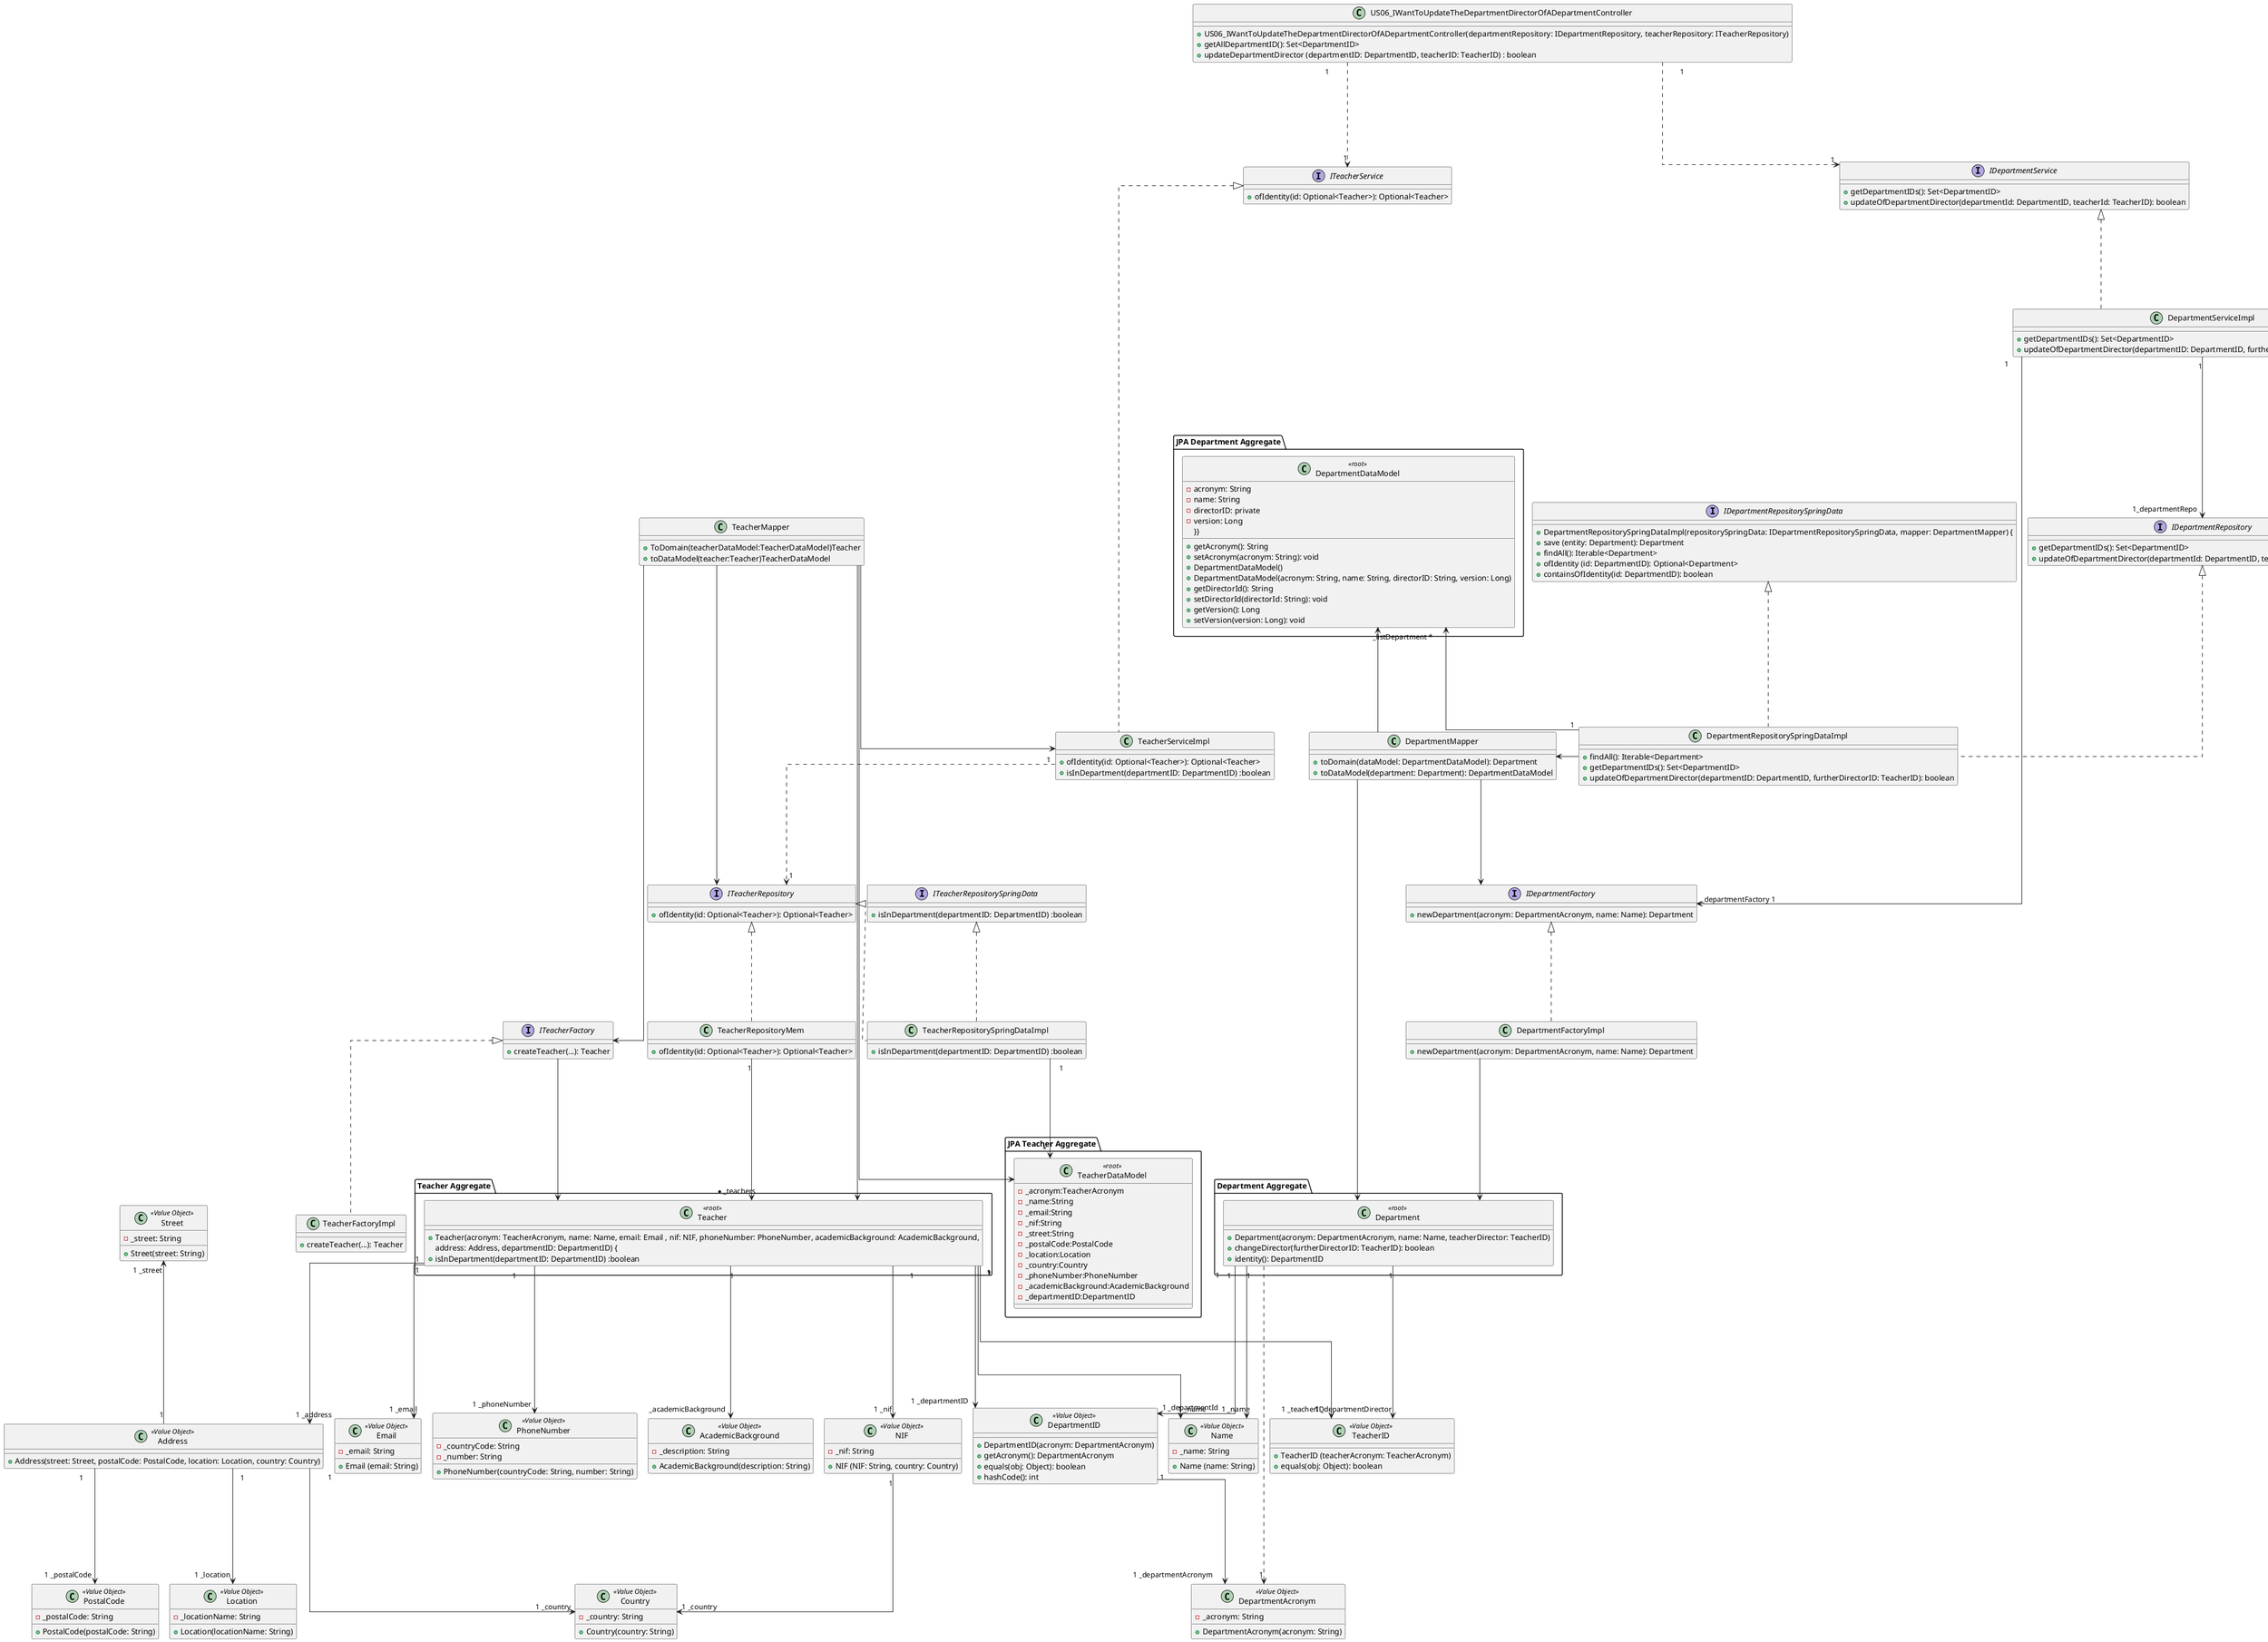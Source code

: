 @startuml
top to bottom direction
skinparam ranksep 180
skinparam nodesep 20
skinparam linetype ortho

class US06_IWantToUpdateTheDepartmentDirectorOfADepartmentController {
    + US06_IWantToUpdateTheDepartmentDirectorOfADepartmentController(departmentRepository: IDepartmentRepository, teacherRepository: ITeacherRepository)
    + getAllDepartmentID(): Set<DepartmentID>
    + updateDepartmentDirector (departmentID: DepartmentID, teacherID: TeacherID) : boolean
}

interface IDepartmentRepository {
   + getDepartmentIDs(): Set<DepartmentID>
   + updateOfDepartmentDirector(departmentId: DepartmentID, teacherId: TeacherID): boolean
}

interface IDepartmentService{
   + getDepartmentIDs(): Set<DepartmentID>
   + updateOfDepartmentDirector(departmentId: DepartmentID, teacherId: TeacherID): boolean
}

class DepartmentServiceImpl {
    + getDepartmentIDs(): Set<DepartmentID>
    + updateOfDepartmentDirector(departmentID: DepartmentID, furtherDirectorID: TeacherID): boolean
}

class DepartmentRepositorySpringDataImpl {
    + findAll(): Iterable<Department>
    + getDepartmentIDs(): Set<DepartmentID>
    + updateOfDepartmentDirector(departmentID: DepartmentID, furtherDirectorID: TeacherID): boolean
}


interface IDepartmentRepositorySpringData {
 + DepartmentRepositorySpringDataImpl(repositorySpringData: IDepartmentRepositorySpringData, mapper: DepartmentMapper) {
   + save (entity: Department): Department
   + findAll(): Iterable<Department>
   + ofIdentity (id: DepartmentID): Optional<Department>
   + containsOfIdentity(id: DepartmentID): boolean
}

package "Department Aggregate" {
class Department <<root>> {
     + Department(acronym: DepartmentAcronym, name: Name, teacherDirector: TeacherID)
     + changeDirector(furtherDirectorID: TeacherID): boolean
     + identity(): DepartmentID
    }
}

package "JPA Department Aggregate" {
class DepartmentDataModel <<root>> {
         - acronym: String
         - name: String
         - directorID: private
         - version: Long
         + getAcronym(): String
         + setAcronym(acronym: String): void
         + DepartmentDataModel()
         + DepartmentDataModel(acronym: String, name: String, directorID: String, version: Long)
         + getDirectorId(): String
         + setDirectorId(directorId: String): void
         + getVersion(): Long
         + setVersion(version: Long): void
     }}
    }
}


class DepartmentMapper {
    + toDomain(dataModel: DepartmentDataModel): Department
    + toDataModel(department: Department): DepartmentDataModel
}

class DepartmentFactoryImpl {
    +newDepartment(acronym: DepartmentAcronym, name: Name): Department
}

interface IDepartmentFactory {
    +newDepartment(acronym: DepartmentAcronym, name: Name): Department
}


class DepartmentAcronym <<Value Object>> {
    -_acronym: String
    + DepartmentAcronym(acronym: String)
}

class DepartmentID <<Value Object>> {
    + DepartmentID(acronym: DepartmentAcronym)
    + getAcronym(): DepartmentAcronym
    + equals(obj: Object): boolean
    + hashCode(): int
}

package "Teacher Aggregate" {
class Teacher <<root>> {
    +Teacher(acronym: TeacherAcronym, name: Name, email: Email , nif: NIF, phoneNumber: PhoneNumber, academicBackground: AcademicBackground,
                            address: Address, departmentID: DepartmentID) {
    +isInDepartment(departmentID: DepartmentID) :boolean
}
}

package "JPA Teacher Aggregate" {
class TeacherDataModel <<root>> {
        -_acronym:TeacherAcronym
        -_name:String
        -_email:String
        -_nif:String
        -_street:String
        -_postalCode:PostalCode
        -_location:Location
        -_country:Country
        -_phoneNumber:PhoneNumber
        -_academicBackground:AcademicBackground
        -_departmentID:DepartmentID
}
}

class TeacherMapper{
+ ToDomain(teacherDataModel:TeacherDataModel)Teacher
+toDataModel(teacher:Teacher)TeacherDataModel
}

interface ITeacherRepositorySpringData {
+isInDepartment(departmentID: DepartmentID) :boolean
}
class TeacherRepositorySpringDataImpl{
+isInDepartment(departmentID: DepartmentID) :boolean
}



interface ITeacherFactory {
  +createTeacher(...): Teacher
}

class TeacherFactoryImpl {
  +createTeacher(...): Teacher
}

interface ITeacherService {
+ofIdentity(id: Optional<Teacher>): Optional<Teacher>
}

class TeacherServiceImpl {
+ofIdentity(id: Optional<Teacher>): Optional<Teacher>
+isInDepartment(departmentID: DepartmentID) :boolean
}

interface ITeacherRepository {
+ofIdentity(id: Optional<Teacher>): Optional<Teacher>
}

class TeacherRepositoryMem {
  +ofIdentity(id: Optional<Teacher>): Optional<Teacher>
}

class Name <<Value Object>> {
    -_name: String
    + Name (name: String)
}

class Email <<Value Object>> {
    -_email: String
    + Email (email: String)
}

class NIF <<Value Object>> {
    -_nif: String
    + NIF (NIF: String, country: Country)
}

class PhoneNumber <<Value Object>> {
    + PhoneNumber(countryCode: String, number: String)
    - _countryCode: String
    -_number: String
}

class AcademicBackground <<Value Object>> {
    -_description: String
    + AcademicBackground(description: String)
}

class Address <<Value Object>>{
     +Address(street: Street, postalCode: PostalCode, location: Location, country: Country)
}

class Street <<Value Object>> {
     -_street: String
     +Street(street: String)
}

class PostalCode  <<Value Object>> {
     -_postalCode: String
     +PostalCode(postalCode: String)
}

class Location  <<Value Object>>  {
     -_locationName: String
     +Location(locationName: String)
}

class Country  <<Value Object>>{
     -_country: String
     +Country(country: String)
}

class TeacherID <<Value Object>> {
     + TeacherID (teacherAcronym: TeacherAcronym)
     + equals(obj: Object): boolean
     }

US06_IWantToUpdateTheDepartmentDirectorOfADepartmentController "1" ..> "1" IDepartmentService
US06_IWantToUpdateTheDepartmentDirectorOfADepartmentController "1" ..> "1" ITeacherService
IDepartmentService <|.. DepartmentServiceImpl
ITeacherService <|.. TeacherServiceImpl
TeacherServiceImpl "1" ..> "1" ITeacherRepository
IDepartmentRepository <|.. DepartmentRepositorySpringDataImpl


DepartmentDataModel "_listDepartment *         " <-- "1" DepartmentRepositorySpringDataImpl
Department "1" --> "1 _name" Name
Department "1" --> "1 _departmentDirector" TeacherID
Department "1" --> "1 _departmentId" DepartmentID
DepartmentID "1" --> "1 _departmentAcronym" DepartmentAcronym
Department "1" ..> "1" DepartmentAcronym
DepartmentFactoryImpl --> Department
DepartmentMapper --> DepartmentDataModel
DepartmentMapper --> IDepartmentFactory
DepartmentMapper --> Department

Teacher "1" --> "1 _teacherID" TeacherID
Teacher "*" --> "1 _departmentID" DepartmentID
Teacher "1" --> "1 _address" Address
TeacherMapper --> TeacherServiceImpl
TeacherMapper --> ITeacherRepository
TeacherMapper --> TeacherDataModel
TeacherMapper --> Teacher
TeacherMapper --> ITeacherFactory

Address "1" -u-> "1 _street" Street
Address "1" --> "1 _postalCode" PostalCode
Address "1" --> "1 _location" Location
Address "1" --> "1 _country" Country

NIF "1" --> "1 _country" Country
Teacher "1" --> "1 _name" Name
Teacher "1" --> "1 _email" Email
Teacher "1" --> "1 _nif" NIF
Teacher "1" --> "1 _phoneNumber" PhoneNumber
Teacher "1" --> "_academicBackground" AcademicBackground

DepartmentRepositorySpringDataImpl -> DepartmentMapper
TeacherRepositorySpringDataImpl "1" --> "*" TeacherDataModel
DepartmentServiceImpl "1" --> "1_departmentRepo" IDepartmentRepository
DepartmentServiceImpl "1" --> "_departmentFactory 1" IDepartmentFactory
ITeacherRepository <|.. TeacherRepositoryMem
ITeacherRepository <|.. TeacherRepositorySpringDataImpl
TeacherRepositoryMem "1" --> "* _teachers" Teacher
ITeacherFactory <|.. TeacherFactoryImpl
ITeacherFactory --> Teacher
IDepartmentFactory <|.. DepartmentFactoryImpl
IDepartmentRepositorySpringData <|.. DepartmentRepositorySpringDataImpl
ITeacherRepositorySpringData <|.. TeacherRepositorySpringDataImpl
@enduml
